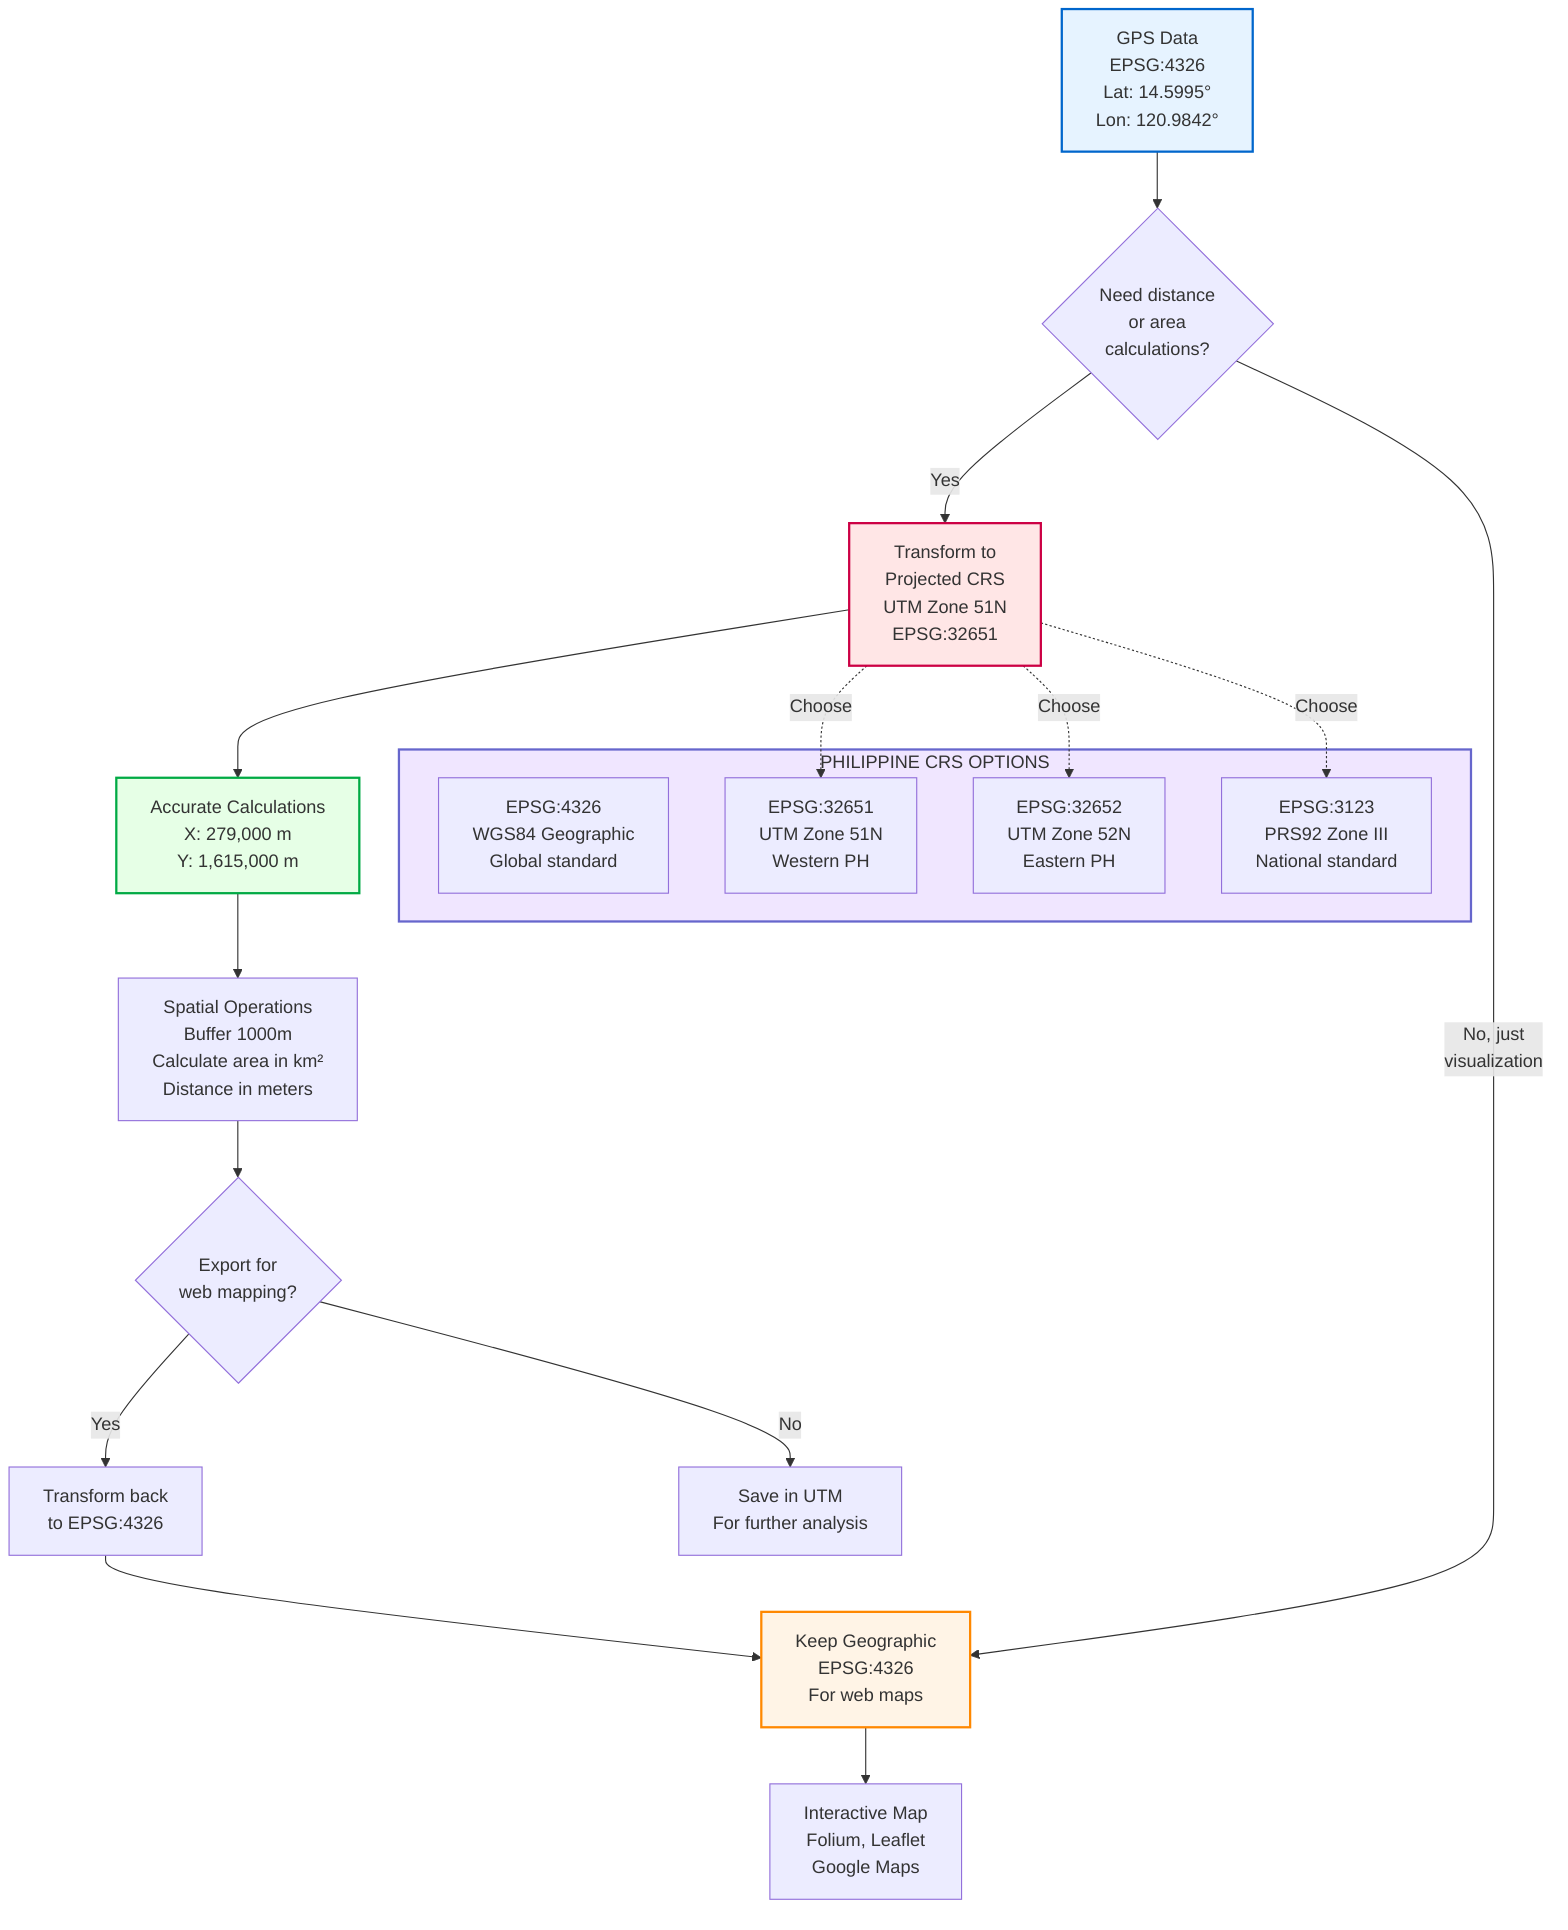 flowchart TD
    A[GPS Data<br/>EPSG:4326<br/>Lat: 14.5995°<br/>Lon: 120.9842°] --> B{Need distance<br/>or area<br/>calculations?}

    B -->|Yes| C[Transform to<br/>Projected CRS<br/>UTM Zone 51N<br/>EPSG:32651]

    B -->|No, just<br/>visualization| D[Keep Geographic<br/>EPSG:4326<br/>For web maps]

    C --> E[Accurate Calculations<br/>X: 279,000 m<br/>Y: 1,615,000 m]

    E --> F[Spatial Operations<br/>Buffer 1000m<br/>Calculate area in km²<br/>Distance in meters]

    F --> G{Export for<br/>web mapping?}

    G -->|Yes| H[Transform back<br/>to EPSG:4326]
    G -->|No| I[Save in UTM<br/>For further analysis]

    H --> D

    D --> J[Interactive Map<br/>Folium, Leaflet<br/>Google Maps]

    subgraph PhilippineCRS["PHILIPPINE CRS OPTIONS"]
        P1[EPSG:4326<br/>WGS84 Geographic<br/>Global standard]
        P2[EPSG:32651<br/>UTM Zone 51N<br/>Western PH]
        P3[EPSG:32652<br/>UTM Zone 52N<br/>Eastern PH]
        P4[EPSG:3123<br/>PRS92 Zone III<br/>National standard]
    end

    C -.->|Choose| P2
    C -.->|Choose| P3
    C -.->|Choose| P4

    style A fill:#e6f3ff,stroke:#0066cc,stroke-width:2px
    style C fill:#ffe6e6,stroke:#cc0044,stroke-width:2px
    style E fill:#e6ffe6,stroke:#00aa44,stroke-width:2px
    style D fill:#fff4e6,stroke:#ff8800,stroke-width:2px
    style PhilippineCRS fill:#f0e6ff,stroke:#6666cc,stroke-width:2px